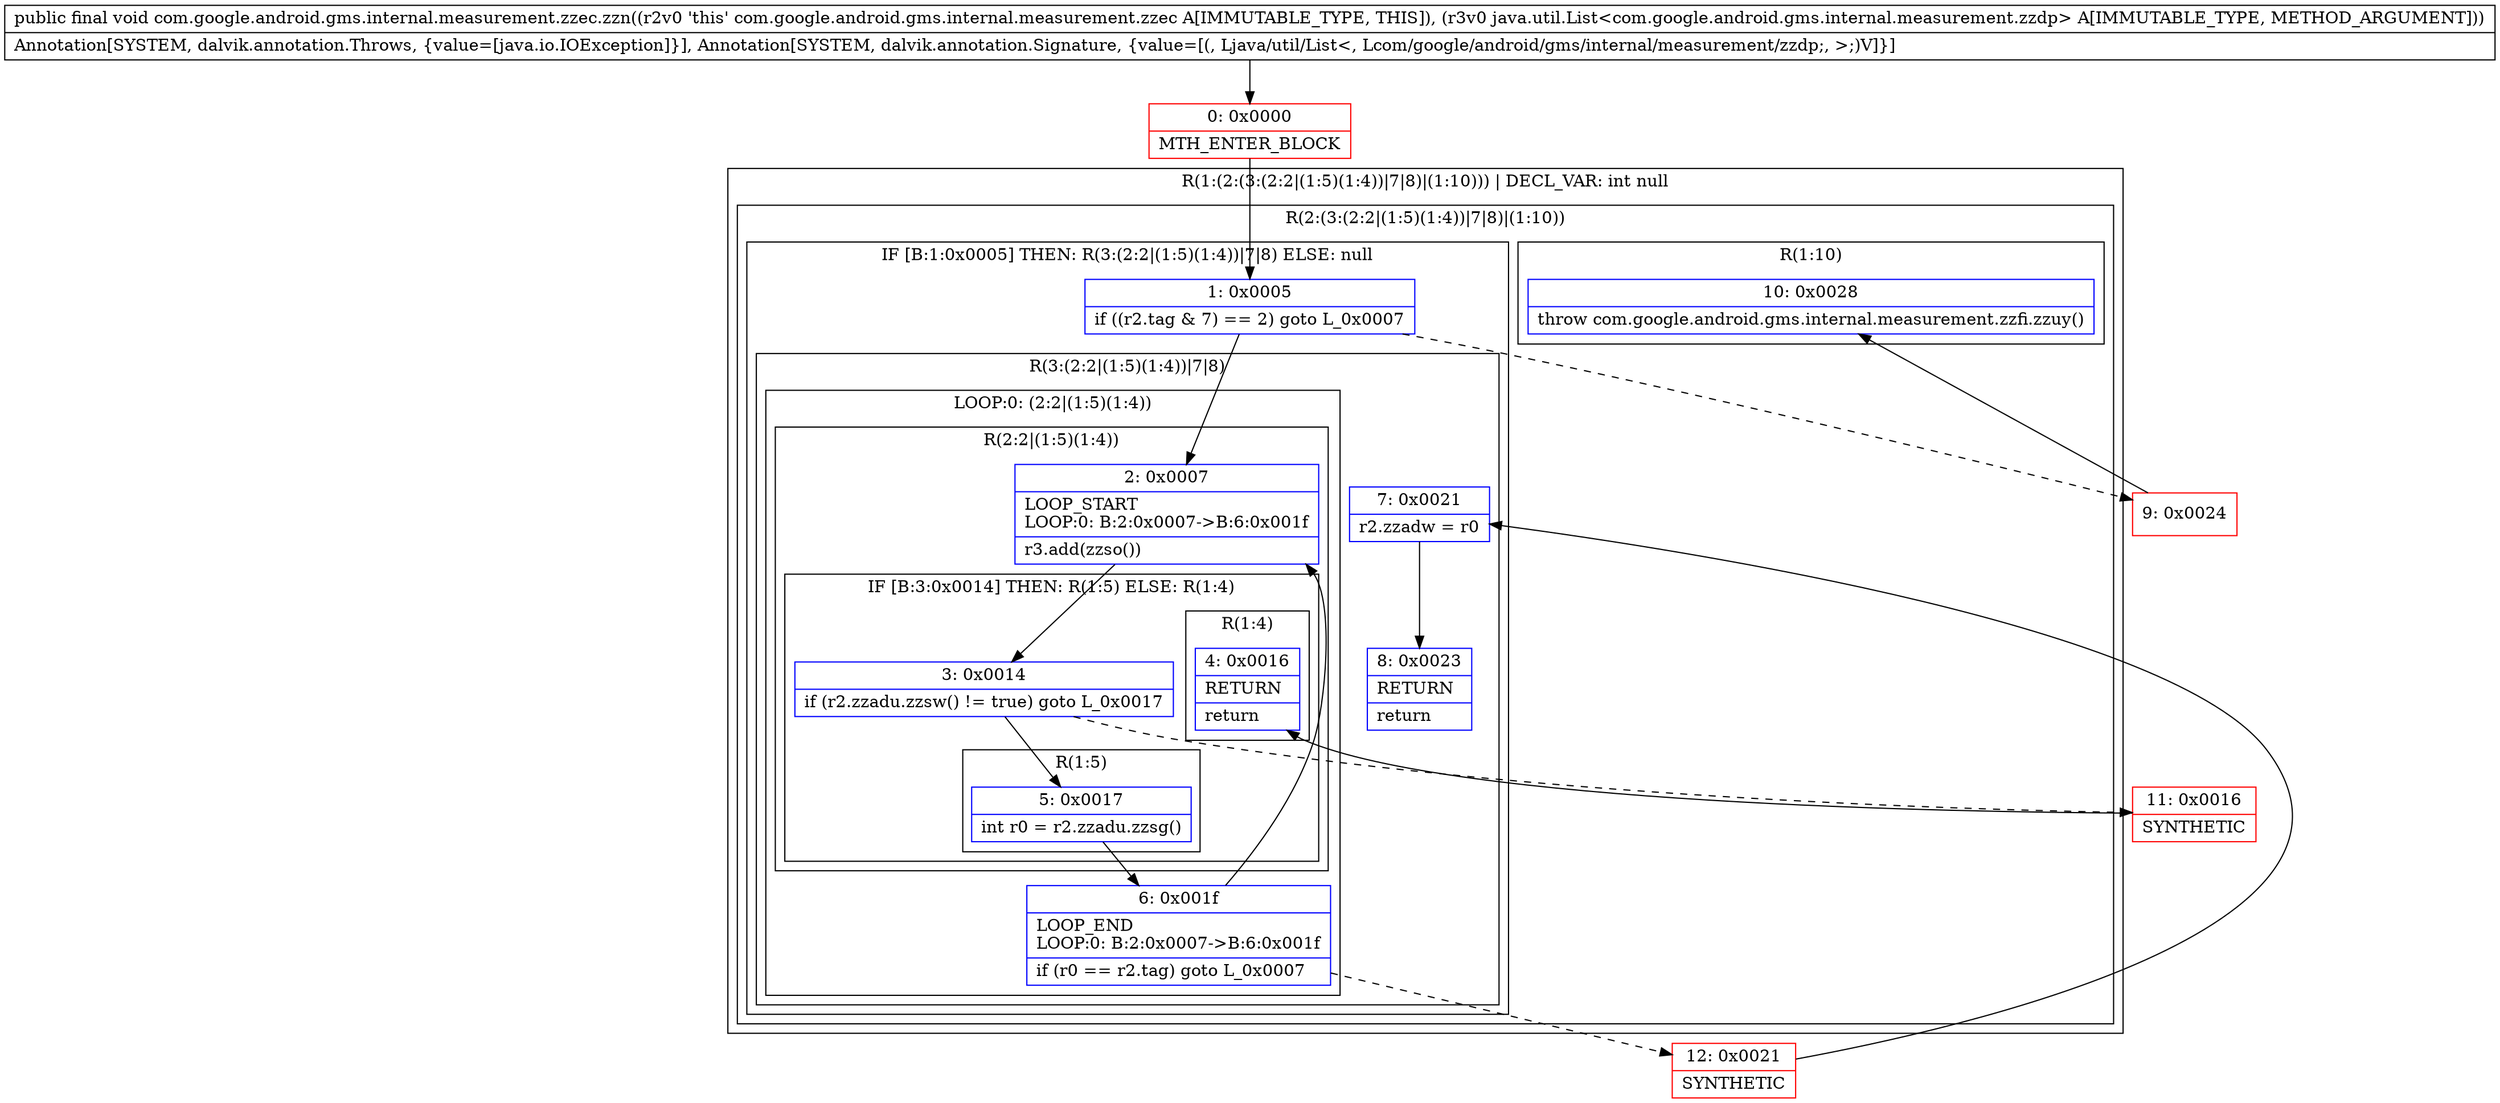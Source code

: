 digraph "CFG forcom.google.android.gms.internal.measurement.zzec.zzn(Ljava\/util\/List;)V" {
subgraph cluster_Region_1435972475 {
label = "R(1:(2:(3:(2:2|(1:5)(1:4))|7|8)|(1:10))) | DECL_VAR: int null\l";
node [shape=record,color=blue];
subgraph cluster_Region_1546210730 {
label = "R(2:(3:(2:2|(1:5)(1:4))|7|8)|(1:10))";
node [shape=record,color=blue];
subgraph cluster_IfRegion_266225144 {
label = "IF [B:1:0x0005] THEN: R(3:(2:2|(1:5)(1:4))|7|8) ELSE: null";
node [shape=record,color=blue];
Node_1 [shape=record,label="{1\:\ 0x0005|if ((r2.tag & 7) == 2) goto L_0x0007\l}"];
subgraph cluster_Region_986237323 {
label = "R(3:(2:2|(1:5)(1:4))|7|8)";
node [shape=record,color=blue];
subgraph cluster_LoopRegion_149820004 {
label = "LOOP:0: (2:2|(1:5)(1:4))";
node [shape=record,color=blue];
Node_6 [shape=record,label="{6\:\ 0x001f|LOOP_END\lLOOP:0: B:2:0x0007\-\>B:6:0x001f\l|if (r0 == r2.tag) goto L_0x0007\l}"];
subgraph cluster_Region_1345826632 {
label = "R(2:2|(1:5)(1:4))";
node [shape=record,color=blue];
Node_2 [shape=record,label="{2\:\ 0x0007|LOOP_START\lLOOP:0: B:2:0x0007\-\>B:6:0x001f\l|r3.add(zzso())\l}"];
subgraph cluster_IfRegion_1012355806 {
label = "IF [B:3:0x0014] THEN: R(1:5) ELSE: R(1:4)";
node [shape=record,color=blue];
Node_3 [shape=record,label="{3\:\ 0x0014|if (r2.zzadu.zzsw() != true) goto L_0x0017\l}"];
subgraph cluster_Region_1598614300 {
label = "R(1:5)";
node [shape=record,color=blue];
Node_5 [shape=record,label="{5\:\ 0x0017|int r0 = r2.zzadu.zzsg()\l}"];
}
subgraph cluster_Region_704978147 {
label = "R(1:4)";
node [shape=record,color=blue];
Node_4 [shape=record,label="{4\:\ 0x0016|RETURN\l|return\l}"];
}
}
}
}
Node_7 [shape=record,label="{7\:\ 0x0021|r2.zzadw = r0\l}"];
Node_8 [shape=record,label="{8\:\ 0x0023|RETURN\l|return\l}"];
}
}
subgraph cluster_Region_1460239838 {
label = "R(1:10)";
node [shape=record,color=blue];
Node_10 [shape=record,label="{10\:\ 0x0028|throw com.google.android.gms.internal.measurement.zzfi.zzuy()\l}"];
}
}
}
Node_0 [shape=record,color=red,label="{0\:\ 0x0000|MTH_ENTER_BLOCK\l}"];
Node_9 [shape=record,color=red,label="{9\:\ 0x0024}"];
Node_11 [shape=record,color=red,label="{11\:\ 0x0016|SYNTHETIC\l}"];
Node_12 [shape=record,color=red,label="{12\:\ 0x0021|SYNTHETIC\l}"];
MethodNode[shape=record,label="{public final void com.google.android.gms.internal.measurement.zzec.zzn((r2v0 'this' com.google.android.gms.internal.measurement.zzec A[IMMUTABLE_TYPE, THIS]), (r3v0 java.util.List\<com.google.android.gms.internal.measurement.zzdp\> A[IMMUTABLE_TYPE, METHOD_ARGUMENT]))  | Annotation[SYSTEM, dalvik.annotation.Throws, \{value=[java.io.IOException]\}], Annotation[SYSTEM, dalvik.annotation.Signature, \{value=[(, Ljava\/util\/List\<, Lcom\/google\/android\/gms\/internal\/measurement\/zzdp;, \>;)V]\}]\l}"];
MethodNode -> Node_0;
Node_1 -> Node_2;
Node_1 -> Node_9[style=dashed];
Node_6 -> Node_2;
Node_6 -> Node_12[style=dashed];
Node_2 -> Node_3;
Node_3 -> Node_5;
Node_3 -> Node_11[style=dashed];
Node_5 -> Node_6;
Node_7 -> Node_8;
Node_0 -> Node_1;
Node_9 -> Node_10;
Node_11 -> Node_4;
Node_12 -> Node_7;
}

